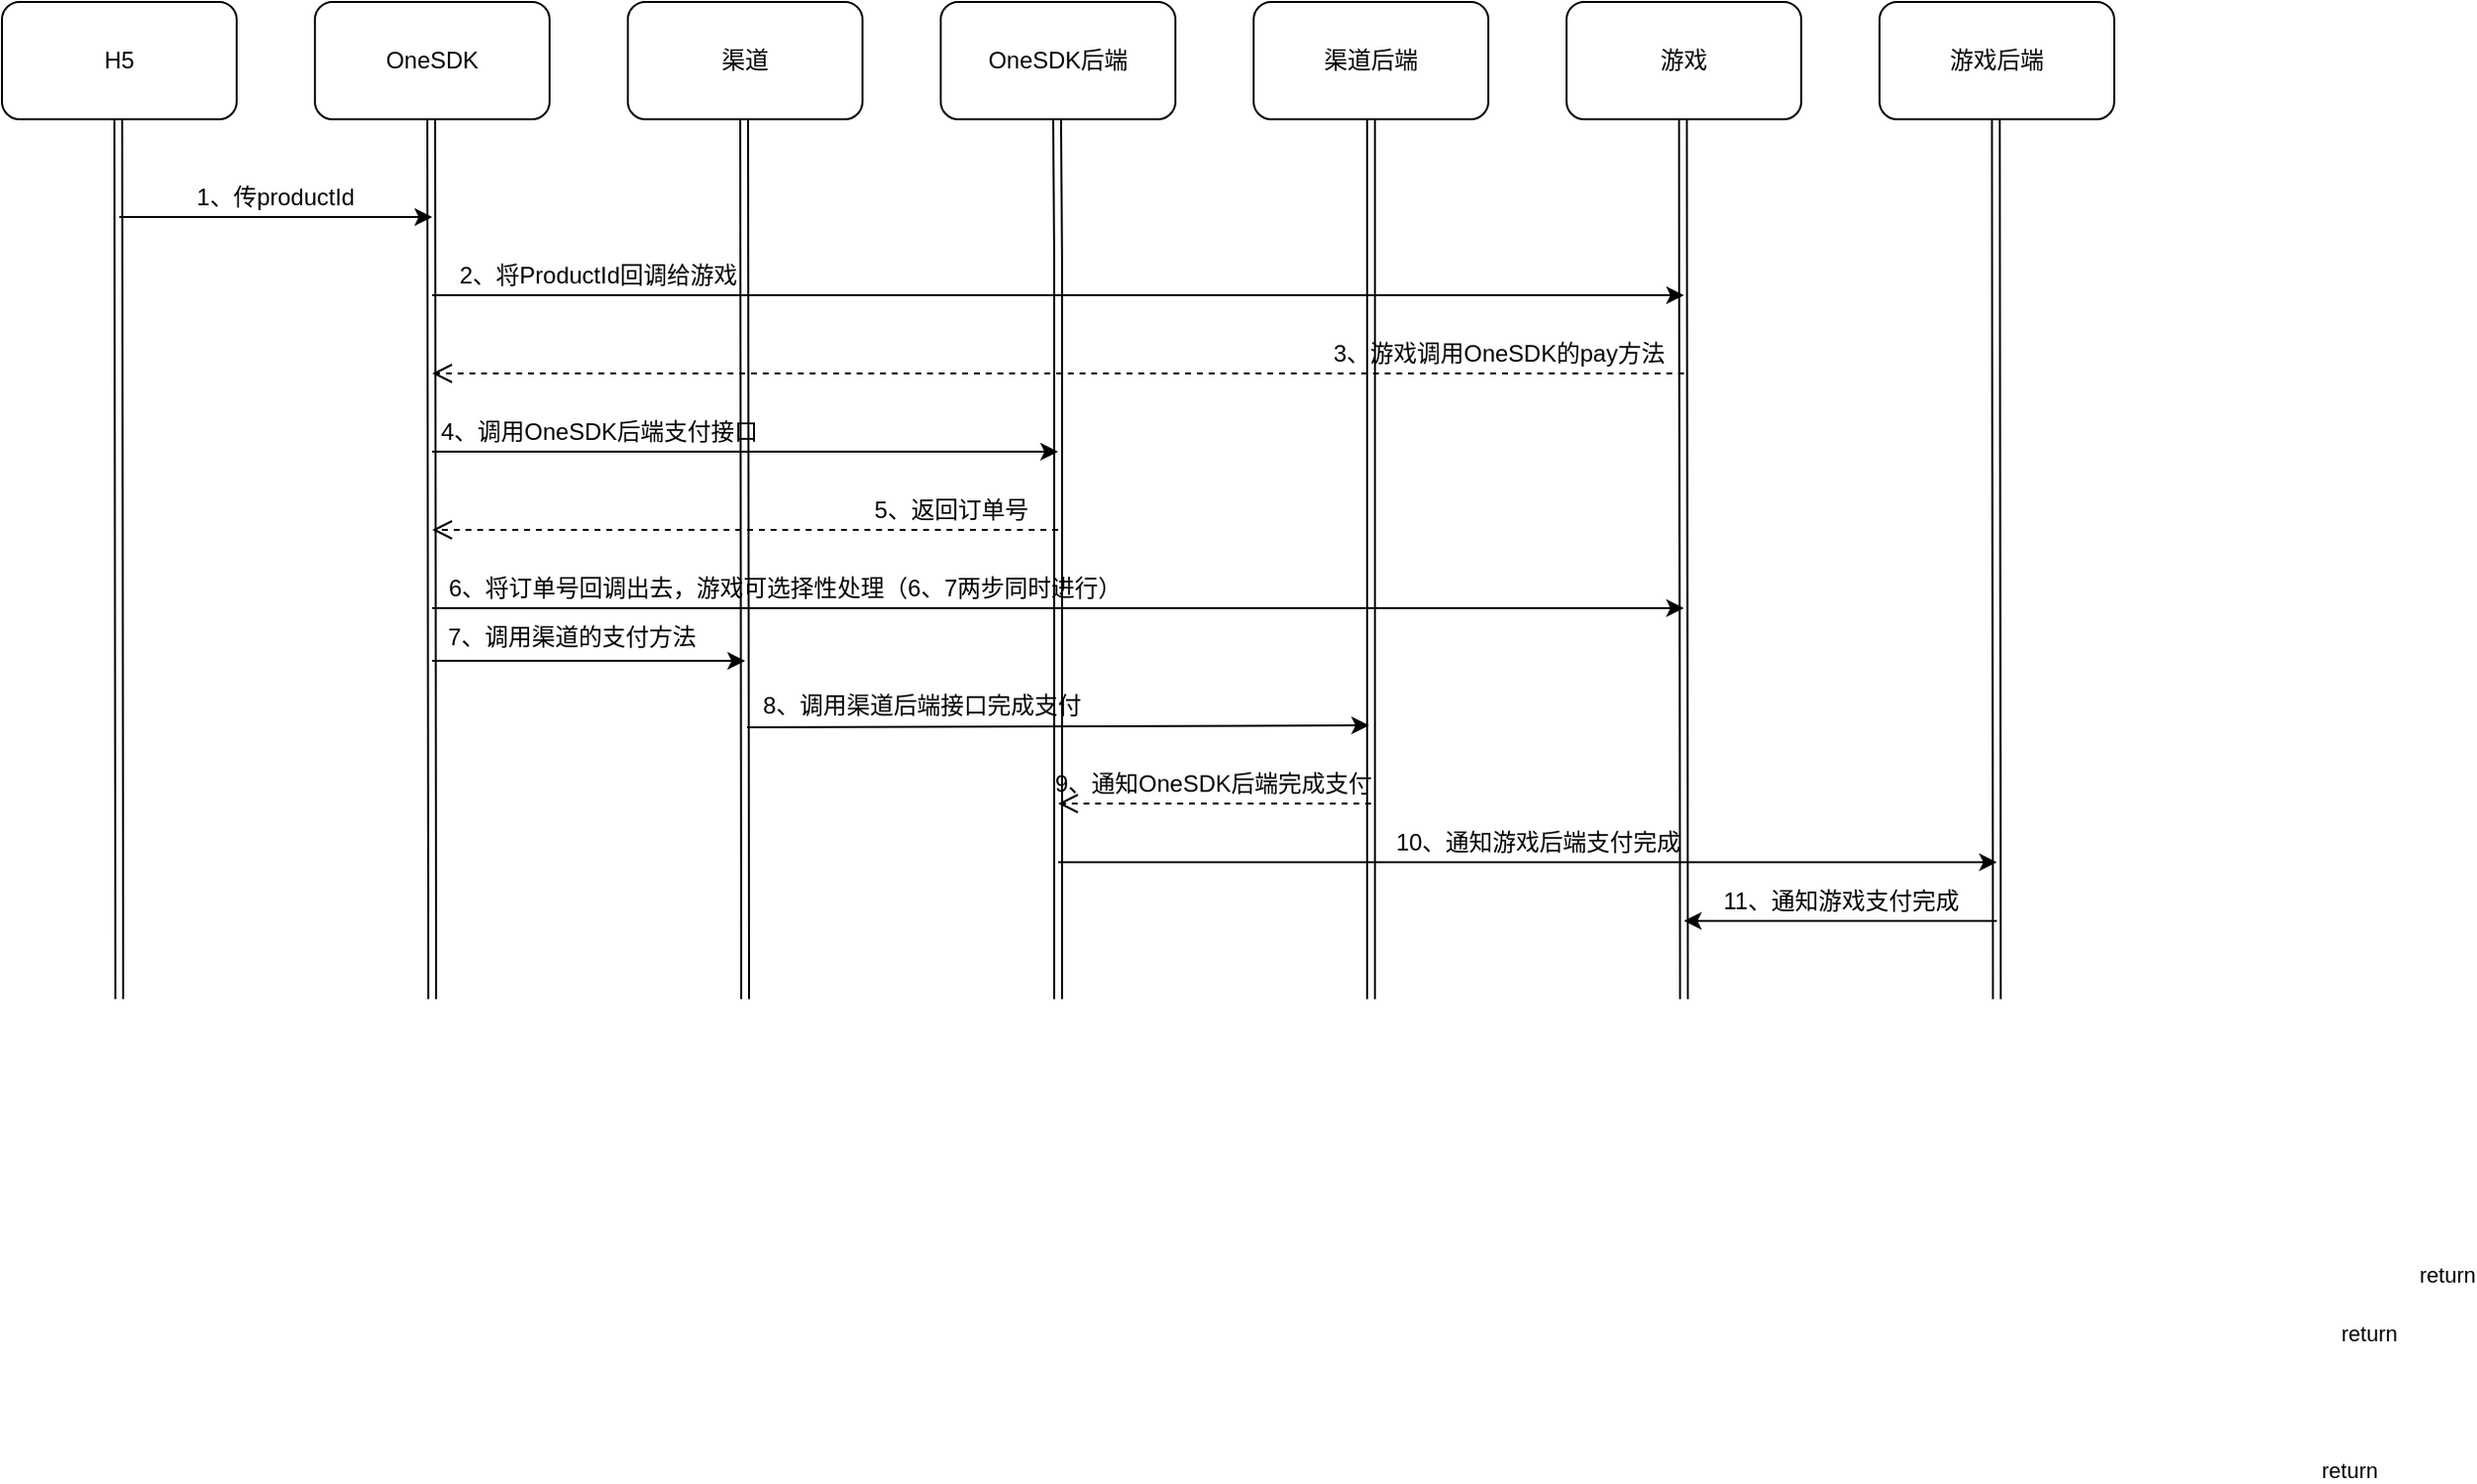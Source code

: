 <mxfile version="14.6.5" type="github">
  <diagram name="Page-1" id="13e1069c-82ec-6db2-03f1-153e76fe0fe0">
    <mxGraphModel dx="1422" dy="762" grid="1" gridSize="10" guides="1" tooltips="1" connect="1" arrows="1" fold="1" page="1" pageScale="1" pageWidth="1100" pageHeight="850" background="#ffffff" math="0" shadow="0">
      <root>
        <mxCell id="0" />
        <mxCell id="1" parent="0" />
        <mxCell id="7PfH0Qj9NsWeZIlKqpjU-1" value="H5" style="rounded=1;whiteSpace=wrap;html=1;" parent="1" vertex="1">
          <mxGeometry y="50" width="120" height="60" as="geometry" />
        </mxCell>
        <mxCell id="7PfH0Qj9NsWeZIlKqpjU-2" value="OneSDK" style="rounded=1;whiteSpace=wrap;html=1;" parent="1" vertex="1">
          <mxGeometry x="160" y="50" width="120" height="60" as="geometry" />
        </mxCell>
        <mxCell id="7PfH0Qj9NsWeZIlKqpjU-3" value="渠道" style="rounded=1;whiteSpace=wrap;html=1;" parent="1" vertex="1">
          <mxGeometry x="320" y="50" width="120" height="60" as="geometry" />
        </mxCell>
        <mxCell id="7PfH0Qj9NsWeZIlKqpjU-4" value="OneSDK后端" style="rounded=1;whiteSpace=wrap;html=1;" parent="1" vertex="1">
          <mxGeometry x="480" y="50" width="120" height="60" as="geometry" />
        </mxCell>
        <mxCell id="7PfH0Qj9NsWeZIlKqpjU-5" value="渠道后端" style="rounded=1;whiteSpace=wrap;html=1;" parent="1" vertex="1">
          <mxGeometry x="640" y="50" width="120" height="60" as="geometry" />
        </mxCell>
        <mxCell id="7PfH0Qj9NsWeZIlKqpjU-6" value="游戏" style="rounded=1;whiteSpace=wrap;html=1;" parent="1" vertex="1">
          <mxGeometry x="800" y="50" width="120" height="60" as="geometry" />
        </mxCell>
        <mxCell id="7PfH0Qj9NsWeZIlKqpjU-7" value="游戏后端" style="rounded=1;whiteSpace=wrap;html=1;" parent="1" vertex="1">
          <mxGeometry x="960" y="50" width="120" height="60" as="geometry" />
        </mxCell>
        <mxCell id="7PfH0Qj9NsWeZIlKqpjU-8" value="" style="shape=link;html=1;" parent="1" edge="1">
          <mxGeometry width="100" relative="1" as="geometry">
            <mxPoint x="60" y="560" as="sourcePoint" />
            <mxPoint x="59.5" y="110" as="targetPoint" />
          </mxGeometry>
        </mxCell>
        <mxCell id="7PfH0Qj9NsWeZIlKqpjU-9" value="" style="shape=link;html=1;" parent="1" edge="1">
          <mxGeometry width="100" relative="1" as="geometry">
            <mxPoint x="220" y="560" as="sourcePoint" />
            <mxPoint x="219.5" y="110" as="targetPoint" />
          </mxGeometry>
        </mxCell>
        <mxCell id="7PfH0Qj9NsWeZIlKqpjU-10" value="" style="shape=link;html=1;" parent="1" edge="1">
          <mxGeometry width="100" relative="1" as="geometry">
            <mxPoint x="380" y="560" as="sourcePoint" />
            <mxPoint x="379.5" y="110" as="targetPoint" />
          </mxGeometry>
        </mxCell>
        <mxCell id="7PfH0Qj9NsWeZIlKqpjU-12" value="" style="shape=link;html=1;" parent="1" edge="1">
          <mxGeometry width="100" relative="1" as="geometry">
            <mxPoint x="1020" y="560" as="sourcePoint" />
            <mxPoint x="1019.5" y="110" as="targetPoint" />
          </mxGeometry>
        </mxCell>
        <mxCell id="7PfH0Qj9NsWeZIlKqpjU-13" value="" style="shape=link;html=1;" parent="1" edge="1">
          <mxGeometry width="100" relative="1" as="geometry">
            <mxPoint x="860" y="560" as="sourcePoint" />
            <mxPoint x="859.5" y="110" as="targetPoint" />
          </mxGeometry>
        </mxCell>
        <mxCell id="7PfH0Qj9NsWeZIlKqpjU-14" value="" style="shape=link;html=1;" parent="1" edge="1">
          <mxGeometry width="100" relative="1" as="geometry">
            <mxPoint x="700" y="560" as="sourcePoint" />
            <mxPoint x="700" y="110" as="targetPoint" />
          </mxGeometry>
        </mxCell>
        <mxCell id="7PfH0Qj9NsWeZIlKqpjU-15" value="" style="shape=link;html=1;" parent="1" edge="1">
          <mxGeometry width="100" relative="1" as="geometry">
            <mxPoint x="540" y="560" as="sourcePoint" />
            <mxPoint x="539.5" y="110" as="targetPoint" />
            <Array as="points">
              <mxPoint x="540" y="180" />
            </Array>
          </mxGeometry>
        </mxCell>
        <mxCell id="7PfH0Qj9NsWeZIlKqpjU-16" value="" style="endArrow=classic;html=1;" parent="1" edge="1">
          <mxGeometry width="50" height="50" relative="1" as="geometry">
            <mxPoint x="60" y="160" as="sourcePoint" />
            <mxPoint x="220" y="160" as="targetPoint" />
          </mxGeometry>
        </mxCell>
        <mxCell id="7PfH0Qj9NsWeZIlKqpjU-17" value="1、传productId" style="text;html=1;strokeColor=none;fillColor=none;align=center;verticalAlign=middle;whiteSpace=wrap;rounded=0;" parent="1" vertex="1">
          <mxGeometry x="60" y="140" width="160" height="20" as="geometry" />
        </mxCell>
        <mxCell id="7PfH0Qj9NsWeZIlKqpjU-18" value="" style="endArrow=classic;html=1;" parent="1" edge="1">
          <mxGeometry width="50" height="50" relative="1" as="geometry">
            <mxPoint x="220" y="200" as="sourcePoint" />
            <mxPoint x="860" y="200" as="targetPoint" />
          </mxGeometry>
        </mxCell>
        <mxCell id="7PfH0Qj9NsWeZIlKqpjU-19" value="2、将ProductId回调给游戏" style="text;html=1;strokeColor=none;fillColor=none;align=center;verticalAlign=middle;whiteSpace=wrap;rounded=0;" parent="1" vertex="1">
          <mxGeometry x="230" y="180" width="150" height="20" as="geometry" />
        </mxCell>
        <mxCell id="7PfH0Qj9NsWeZIlKqpjU-20" value="return" style="html=1;verticalAlign=bottom;endArrow=open;dashed=1;endSize=8;" parent="1" edge="1">
          <mxGeometry x="-1" y="611" relative="1" as="geometry">
            <mxPoint x="860" y="240" as="sourcePoint" />
            <mxPoint x="220" y="240" as="targetPoint" />
            <mxPoint x="390" y="-141" as="offset" />
          </mxGeometry>
        </mxCell>
        <mxCell id="7PfH0Qj9NsWeZIlKqpjU-21" value="3、游戏调用OneSDK的pay方法" style="text;html=1;align=center;verticalAlign=middle;resizable=0;points=[];autosize=1;strokeColor=none;" parent="1" vertex="1">
          <mxGeometry x="675" y="220" width="180" height="20" as="geometry" />
        </mxCell>
        <mxCell id="7PfH0Qj9NsWeZIlKqpjU-24" value="" style="endArrow=classic;html=1;" parent="1" edge="1">
          <mxGeometry width="50" height="50" relative="1" as="geometry">
            <mxPoint x="220" y="280" as="sourcePoint" />
            <mxPoint x="540" y="280" as="targetPoint" />
          </mxGeometry>
        </mxCell>
        <mxCell id="7PfH0Qj9NsWeZIlKqpjU-25" value="4、调用OneSDK后端支付接口" style="text;html=1;align=center;verticalAlign=middle;resizable=0;points=[];autosize=1;strokeColor=none;" parent="1" vertex="1">
          <mxGeometry x="215" y="260" width="180" height="20" as="geometry" />
        </mxCell>
        <mxCell id="7PfH0Qj9NsWeZIlKqpjU-26" value="" style="endArrow=classic;html=1;" parent="1" edge="1">
          <mxGeometry width="50" height="50" relative="1" as="geometry">
            <mxPoint x="220" y="387" as="sourcePoint" />
            <mxPoint x="380" y="387" as="targetPoint" />
          </mxGeometry>
        </mxCell>
        <mxCell id="7PfH0Qj9NsWeZIlKqpjU-27" value="5、返回订单号" style="text;html=1;align=center;verticalAlign=middle;resizable=0;points=[];autosize=1;strokeColor=none;" parent="1" vertex="1">
          <mxGeometry x="440" y="300" width="90" height="20" as="geometry" />
        </mxCell>
        <mxCell id="7PfH0Qj9NsWeZIlKqpjU-28" value="" style="endArrow=classic;html=1;entryX=-0.013;entryY=0.95;entryDx=0;entryDy=0;entryPerimeter=0;" parent="1" edge="1">
          <mxGeometry width="50" height="50" relative="1" as="geometry">
            <mxPoint x="380.97" y="421" as="sourcePoint" />
            <mxPoint x="699.02" y="420" as="targetPoint" />
          </mxGeometry>
        </mxCell>
        <mxCell id="7PfH0Qj9NsWeZIlKqpjU-29" value="8、调用渠道后端接口完成支付" style="text;html=1;align=center;verticalAlign=middle;resizable=0;points=[];autosize=1;strokeColor=none;" parent="1" vertex="1">
          <mxGeometry x="380" y="400" width="180" height="20" as="geometry" />
        </mxCell>
        <mxCell id="7PfH0Qj9NsWeZIlKqpjU-30" value="return" style="html=1;verticalAlign=bottom;endArrow=open;dashed=1;endSize=8;" parent="1" edge="1">
          <mxGeometry x="-1" y="610" relative="1" as="geometry">
            <mxPoint x="700" y="460" as="sourcePoint" />
            <mxPoint x="540" y="460" as="targetPoint" />
            <Array as="points">
              <mxPoint x="620" y="460" />
            </Array>
            <mxPoint x="500" y="-260" as="offset" />
          </mxGeometry>
        </mxCell>
        <mxCell id="7PfH0Qj9NsWeZIlKqpjU-31" value="9、通知OneSDK后端完成支付" style="text;html=1;align=center;verticalAlign=middle;resizable=0;points=[];autosize=1;strokeColor=none;" parent="1" vertex="1">
          <mxGeometry x="529" y="440" width="180" height="20" as="geometry" />
        </mxCell>
        <mxCell id="7PfH0Qj9NsWeZIlKqpjU-34" value="" style="endArrow=classic;html=1;" parent="1" edge="1">
          <mxGeometry width="50" height="50" relative="1" as="geometry">
            <mxPoint x="540" y="490" as="sourcePoint" />
            <mxPoint x="1020" y="490" as="targetPoint" />
          </mxGeometry>
        </mxCell>
        <mxCell id="7PfH0Qj9NsWeZIlKqpjU-36" value="" style="endArrow=classic;html=1;" parent="1" edge="1">
          <mxGeometry width="50" height="50" relative="1" as="geometry">
            <mxPoint x="1020" y="520" as="sourcePoint" />
            <mxPoint x="860" y="520" as="targetPoint" />
          </mxGeometry>
        </mxCell>
        <mxCell id="cMn84G3jMpRz9DSOVn_5-3" value="return" style="html=1;verticalAlign=bottom;endArrow=open;dashed=1;endSize=8;" edge="1" parent="1">
          <mxGeometry x="-1" y="791" relative="1" as="geometry">
            <mxPoint x="540" y="320" as="sourcePoint" />
            <mxPoint x="220" y="320" as="targetPoint" />
            <mxPoint x="670" y="-371" as="offset" />
          </mxGeometry>
        </mxCell>
        <mxCell id="cMn84G3jMpRz9DSOVn_5-4" value="7、调用渠道的支付方法" style="text;html=1;align=center;verticalAlign=middle;resizable=0;points=[];autosize=1;strokeColor=none;" vertex="1" parent="1">
          <mxGeometry x="221" y="365" width="140" height="20" as="geometry" />
        </mxCell>
        <mxCell id="cMn84G3jMpRz9DSOVn_5-6" value="10、通知游戏后端支付完成" style="text;html=1;align=center;verticalAlign=middle;resizable=0;points=[];autosize=1;strokeColor=none;" vertex="1" parent="1">
          <mxGeometry x="705" y="470" width="160" height="20" as="geometry" />
        </mxCell>
        <mxCell id="cMn84G3jMpRz9DSOVn_5-7" value="11、通知游戏支付完成" style="text;html=1;align=center;verticalAlign=middle;resizable=0;points=[];autosize=1;strokeColor=none;" vertex="1" parent="1">
          <mxGeometry x="870" y="500" width="140" height="20" as="geometry" />
        </mxCell>
        <mxCell id="cMn84G3jMpRz9DSOVn_5-8" value="" style="endArrow=classic;html=1;" edge="1" parent="1">
          <mxGeometry width="50" height="50" relative="1" as="geometry">
            <mxPoint x="220" y="360" as="sourcePoint" />
            <mxPoint x="860" y="360" as="targetPoint" />
          </mxGeometry>
        </mxCell>
        <mxCell id="cMn84G3jMpRz9DSOVn_5-9" value="6、将订单号回调出去，游戏可选择性处理（6、7两步同时进行）" style="text;html=1;align=center;verticalAlign=middle;resizable=0;points=[];autosize=1;strokeColor=none;" vertex="1" parent="1">
          <mxGeometry x="220" y="340" width="360" height="20" as="geometry" />
        </mxCell>
      </root>
    </mxGraphModel>
  </diagram>
</mxfile>
